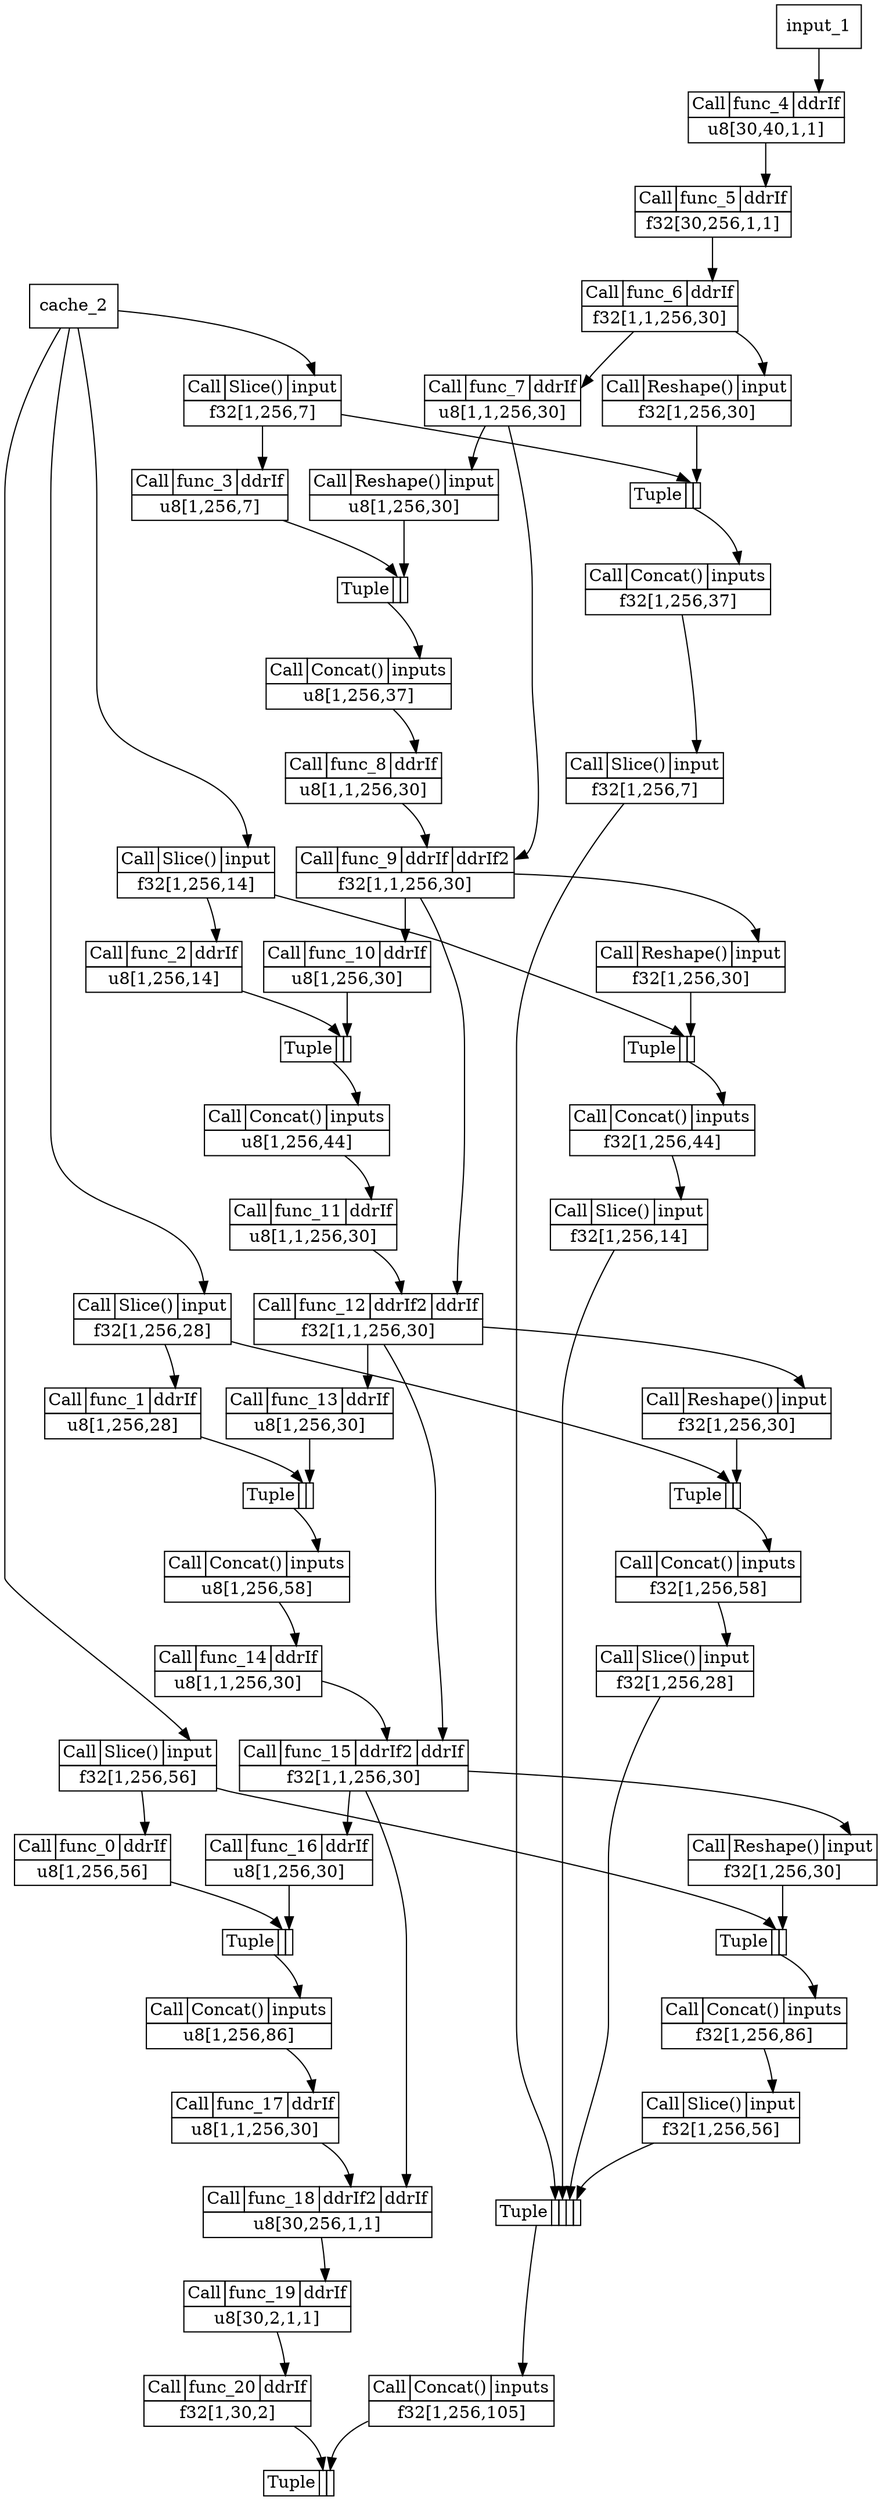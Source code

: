 digraph
{
    "\"0\"" [ label = input_1, shape = rectangle ]
    "\"1\"" [ label = cache_2, shape = rectangle ]
    "\"3\"" [ label = <<table border="0" cellborder="1" cellspacing="0"><tr><td>Call</td><td>func_20</td><td port="P0">ddrIf</td></tr><tr><td colspan="3">f32[1,30,2]</td></tr></table>>, shape = plain ]
    "\"5\"" [ label = <<table border="0" cellborder="1" cellspacing="0"><tr><td>Call</td><td>func_19</td><td port="P0">ddrIf</td></tr><tr><td colspan="3">u8[30,2,1,1]</td></tr></table>>, shape = plain ]
    "\"7\"" [ label = <<table border="0" cellborder="1" cellspacing="0"><tr><td>Call</td><td>func_18</td><td port="P0">ddrIf2</td><td port="P1">ddrIf</td></tr><tr><td colspan="4">u8[30,256,1,1]</td></tr></table>>, shape = plain ]
    "\"9\"" [ label = <<table border="0" cellborder="1" cellspacing="0"><tr><td>Call</td><td>func_17</td><td port="P0">ddrIf</td></tr><tr><td colspan="3">u8[1,1,256,30]</td></tr></table>>, shape = plain ]
    "\"11\"" [ label = <<table border="0" cellborder="1" cellspacing="0"><tr><td>Call</td><td>Concat()</td><td port="P0">inputs</td></tr><tr><td colspan="3">u8[1,256,86]</td></tr></table>>, shape = plain ]
    "\"13\"" [ label = <<table border="0" cellborder="1" cellspacing="0"><tr><td>Call</td><td>func_0</td><td port="P0">ddrIf</td></tr><tr><td colspan="3">u8[1,256,56]</td></tr></table>>, shape = plain ]
    "\"15\"" [ label = <<table border="0" cellborder="1" cellspacing="0"><tr><td>Call</td><td>Slice()</td><td port="P0">input</td></tr><tr><td colspan="3">f32[1,256,56]</td></tr></table>>, shape = plain ]
    "\"16\"" [ label = <<table border="0" cellborder="1" cellspacing="0"><tr><td>Call</td><td>func_16</td><td port="P0">ddrIf</td></tr><tr><td colspan="3">u8[1,256,30]</td></tr></table>>, shape = plain ]
    "\"18\"" [ label = <<table border="0" cellborder="1" cellspacing="0"><tr><td>Call</td><td>func_15</td><td port="P0">ddrIf2</td><td port="P1">ddrIf</td></tr><tr><td colspan="4">f32[1,1,256,30]</td></tr></table>>, shape = plain ]
    "\"20\"" [ label = <<table border="0" cellborder="1" cellspacing="0"><tr><td>Call</td><td>func_14</td><td port="P0">ddrIf</td></tr><tr><td colspan="3">u8[1,1,256,30]</td></tr></table>>, shape = plain ]
    "\"22\"" [ label = <<table border="0" cellborder="1" cellspacing="0"><tr><td>Call</td><td>Concat()</td><td port="P0">inputs</td></tr><tr><td colspan="3">u8[1,256,58]</td></tr></table>>, shape = plain ]
    "\"24\"" [ label = <<table border="0" cellborder="1" cellspacing="0"><tr><td>Call</td><td>func_1</td><td port="P0">ddrIf</td></tr><tr><td colspan="3">u8[1,256,28]</td></tr></table>>, shape = plain ]
    "\"26\"" [ label = <<table border="0" cellborder="1" cellspacing="0"><tr><td>Call</td><td>Slice()</td><td port="P0">input</td></tr><tr><td colspan="3">f32[1,256,28]</td></tr></table>>, shape = plain ]
    "\"27\"" [ label = <<table border="0" cellborder="1" cellspacing="0"><tr><td>Call</td><td>func_13</td><td port="P0">ddrIf</td></tr><tr><td colspan="3">u8[1,256,30]</td></tr></table>>, shape = plain ]
    "\"29\"" [ label = <<table border="0" cellborder="1" cellspacing="0"><tr><td>Call</td><td>func_12</td><td port="P0">ddrIf2</td><td port="P1">ddrIf</td></tr><tr><td colspan="4">f32[1,1,256,30]</td></tr></table>>, shape = plain ]
    "\"31\"" [ label = <<table border="0" cellborder="1" cellspacing="0"><tr><td>Call</td><td>func_11</td><td port="P0">ddrIf</td></tr><tr><td colspan="3">u8[1,1,256,30]</td></tr></table>>, shape = plain ]
    "\"33\"" [ label = <<table border="0" cellborder="1" cellspacing="0"><tr><td>Call</td><td>Concat()</td><td port="P0">inputs</td></tr><tr><td colspan="3">u8[1,256,44]</td></tr></table>>, shape = plain ]
    "\"35\"" [ label = <<table border="0" cellborder="1" cellspacing="0"><tr><td>Call</td><td>func_2</td><td port="P0">ddrIf</td></tr><tr><td colspan="3">u8[1,256,14]</td></tr></table>>, shape = plain ]
    "\"37\"" [ label = <<table border="0" cellborder="1" cellspacing="0"><tr><td>Call</td><td>Slice()</td><td port="P0">input</td></tr><tr><td colspan="3">f32[1,256,14]</td></tr></table>>, shape = plain ]
    "\"38\"" [ label = <<table border="0" cellborder="1" cellspacing="0"><tr><td>Call</td><td>func_10</td><td port="P0">ddrIf</td></tr><tr><td colspan="3">u8[1,256,30]</td></tr></table>>, shape = plain ]
    "\"40\"" [ label = <<table border="0" cellborder="1" cellspacing="0"><tr><td>Call</td><td>func_9</td><td port="P0">ddrIf</td><td port="P1">ddrIf2</td></tr><tr><td colspan="4">f32[1,1,256,30]</td></tr></table>>, shape = plain ]
    "\"42\"" [ label = <<table border="0" cellborder="1" cellspacing="0"><tr><td>Call</td><td>func_8</td><td port="P0">ddrIf</td></tr><tr><td colspan="3">u8[1,1,256,30]</td></tr></table>>, shape = plain ]
    "\"44\"" [ label = <<table border="0" cellborder="1" cellspacing="0"><tr><td>Call</td><td>Concat()</td><td port="P0">inputs</td></tr><tr><td colspan="3">u8[1,256,37]</td></tr></table>>, shape = plain ]
    "\"46\"" [ label = <<table border="0" cellborder="1" cellspacing="0"><tr><td>Call</td><td>func_3</td><td port="P0">ddrIf</td></tr><tr><td colspan="3">u8[1,256,7]</td></tr></table>>, shape = plain ]
    "\"48\"" [ label = <<table border="0" cellborder="1" cellspacing="0"><tr><td>Call</td><td>Slice()</td><td port="P0">input</td></tr><tr><td colspan="3">f32[1,256,7]</td></tr></table>>, shape = plain ]
    "\"49\"" [ label = <<table border="0" cellborder="1" cellspacing="0"><tr><td>Call</td><td>Reshape()</td><td port="P0">input</td></tr><tr><td colspan="3">u8[1,256,30]</td></tr></table>>, shape = plain ]
    "\"50\"" [ label = <<table border="0" cellborder="1" cellspacing="0"><tr><td>Call</td><td>func_7</td><td port="P0">ddrIf</td></tr><tr><td colspan="3">u8[1,1,256,30]</td></tr></table>>, shape = plain ]
    "\"52\"" [ label = <<table border="0" cellborder="1" cellspacing="0"><tr><td>Call</td><td>func_6</td><td port="P0">ddrIf</td></tr><tr><td colspan="3">f32[1,1,256,30]</td></tr></table>>, shape = plain ]
    "\"54\"" [ label = <<table border="0" cellborder="1" cellspacing="0"><tr><td>Call</td><td>func_5</td><td port="P0">ddrIf</td></tr><tr><td colspan="3">f32[30,256,1,1]</td></tr></table>>, shape = plain ]
    "\"56\"" [ label = <<table border="0" cellborder="1" cellspacing="0"><tr><td>Call</td><td>func_4</td><td port="P0">ddrIf</td></tr><tr><td colspan="3">u8[30,40,1,1]</td></tr></table>>, shape = plain ]
    "\"45\"" [ label = <<table border="0" cellborder="1" cellspacing="0"><tr><td>Tuple</td><td port="P0"></td><td port="P1"></td></tr></table>>, shape = plain ]
    "\"34\"" [ label = <<table border="0" cellborder="1" cellspacing="0"><tr><td>Tuple</td><td port="P0"></td><td port="P1"></td></tr></table>>, shape = plain ]
    "\"23\"" [ label = <<table border="0" cellborder="1" cellspacing="0"><tr><td>Tuple</td><td port="P0"></td><td port="P1"></td></tr></table>>, shape = plain ]
    "\"12\"" [ label = <<table border="0" cellborder="1" cellspacing="0"><tr><td>Tuple</td><td port="P0"></td><td port="P1"></td></tr></table>>, shape = plain ]
    "\"58\"" [ label = <<table border="0" cellborder="1" cellspacing="0"><tr><td>Call</td><td>Concat()</td><td port="P0">inputs</td></tr><tr><td colspan="3">f32[1,256,105]</td></tr></table>>, shape = plain ]
    "\"60\"" [ label = <<table border="0" cellborder="1" cellspacing="0"><tr><td>Call</td><td>Slice()</td><td port="P0">input</td></tr><tr><td colspan="3">f32[1,256,7]</td></tr></table>>, shape = plain ]
    "\"61\"" [ label = <<table border="0" cellborder="1" cellspacing="0"><tr><td>Call</td><td>Concat()</td><td port="P0">inputs</td></tr><tr><td colspan="3">f32[1,256,37]</td></tr></table>>, shape = plain ]
    "\"63\"" [ label = <<table border="0" cellborder="1" cellspacing="0"><tr><td>Call</td><td>Reshape()</td><td port="P0">input</td></tr><tr><td colspan="3">f32[1,256,30]</td></tr></table>>, shape = plain ]
    "\"62\"" [ label = <<table border="0" cellborder="1" cellspacing="0"><tr><td>Tuple</td><td port="P0"></td><td port="P1"></td></tr></table>>, shape = plain ]
    "\"64\"" [ label = <<table border="0" cellborder="1" cellspacing="0"><tr><td>Call</td><td>Slice()</td><td port="P0">input</td></tr><tr><td colspan="3">f32[1,256,14]</td></tr></table>>, shape = plain ]
    "\"65\"" [ label = <<table border="0" cellborder="1" cellspacing="0"><tr><td>Call</td><td>Concat()</td><td port="P0">inputs</td></tr><tr><td colspan="3">f32[1,256,44]</td></tr></table>>, shape = plain ]
    "\"67\"" [ label = <<table border="0" cellborder="1" cellspacing="0"><tr><td>Call</td><td>Reshape()</td><td port="P0">input</td></tr><tr><td colspan="3">f32[1,256,30]</td></tr></table>>, shape = plain ]
    "\"66\"" [ label = <<table border="0" cellborder="1" cellspacing="0"><tr><td>Tuple</td><td port="P0"></td><td port="P1"></td></tr></table>>, shape = plain ]
    "\"68\"" [ label = <<table border="0" cellborder="1" cellspacing="0"><tr><td>Call</td><td>Slice()</td><td port="P0">input</td></tr><tr><td colspan="3">f32[1,256,28]</td></tr></table>>, shape = plain ]
    "\"69\"" [ label = <<table border="0" cellborder="1" cellspacing="0"><tr><td>Call</td><td>Concat()</td><td port="P0">inputs</td></tr><tr><td colspan="3">f32[1,256,58]</td></tr></table>>, shape = plain ]
    "\"71\"" [ label = <<table border="0" cellborder="1" cellspacing="0"><tr><td>Call</td><td>Reshape()</td><td port="P0">input</td></tr><tr><td colspan="3">f32[1,256,30]</td></tr></table>>, shape = plain ]
    "\"70\"" [ label = <<table border="0" cellborder="1" cellspacing="0"><tr><td>Tuple</td><td port="P0"></td><td port="P1"></td></tr></table>>, shape = plain ]
    "\"72\"" [ label = <<table border="0" cellborder="1" cellspacing="0"><tr><td>Call</td><td>Slice()</td><td port="P0">input</td></tr><tr><td colspan="3">f32[1,256,56]</td></tr></table>>, shape = plain ]
    "\"73\"" [ label = <<table border="0" cellborder="1" cellspacing="0"><tr><td>Call</td><td>Concat()</td><td port="P0">inputs</td></tr><tr><td colspan="3">f32[1,256,86]</td></tr></table>>, shape = plain ]
    "\"75\"" [ label = <<table border="0" cellborder="1" cellspacing="0"><tr><td>Call</td><td>Reshape()</td><td port="P0">input</td></tr><tr><td colspan="3">f32[1,256,30]</td></tr></table>>, shape = plain ]
    "\"74\"" [ label = <<table border="0" cellborder="1" cellspacing="0"><tr><td>Tuple</td><td port="P0"></td><td port="P1"></td></tr></table>>, shape = plain ]
    "\"59\"" [ label = <<table border="0" cellborder="1" cellspacing="0"><tr><td>Tuple</td><td port="P0"></td><td port="P1"></td><td port="P2"></td><td port="P3"></td></tr></table>>, shape = plain ]
    "\"2\"" [ label = <<table border="0" cellborder="1" cellspacing="0"><tr><td>Tuple</td><td port="P0"></td><td port="P1"></td></tr></table>>, shape = plain ]

    "\"1\"" -> "\"15\"":P0
    "\"15\"" -> "\"13\"":P0
    "\"1\"" -> "\"26\"":P0
    "\"26\"" -> "\"24\"":P0
    "\"1\"" -> "\"37\"":P0
    "\"37\"" -> "\"35\"":P0
    "\"1\"" -> "\"48\"":P0
    "\"48\"" -> "\"46\"":P0
    "\"0\"" -> "\"56\"":P0
    "\"56\"" -> "\"54\"":P0
    "\"54\"" -> "\"52\"":P0
    "\"52\"" -> "\"50\"":P0
    "\"50\"" -> "\"49\"":P0
    "\"46\"" -> "\"45\"":P0
    "\"49\"" -> "\"45\"":P1
    "\"45\"" -> "\"44\"":P0
    "\"44\"" -> "\"42\"":P0
    "\"42\"" -> "\"40\"":P0
    "\"50\"" -> "\"40\"":P1
    "\"40\"" -> "\"38\"":P0
    "\"35\"" -> "\"34\"":P0
    "\"38\"" -> "\"34\"":P1
    "\"34\"" -> "\"33\"":P0
    "\"33\"" -> "\"31\"":P0
    "\"31\"" -> "\"29\"":P0
    "\"40\"" -> "\"29\"":P1
    "\"29\"" -> "\"27\"":P0
    "\"24\"" -> "\"23\"":P0
    "\"27\"" -> "\"23\"":P1
    "\"23\"" -> "\"22\"":P0
    "\"22\"" -> "\"20\"":P0
    "\"20\"" -> "\"18\"":P0
    "\"29\"" -> "\"18\"":P1
    "\"18\"" -> "\"16\"":P0
    "\"13\"" -> "\"12\"":P0
    "\"16\"" -> "\"12\"":P1
    "\"12\"" -> "\"11\"":P0
    "\"11\"" -> "\"9\"":P0
    "\"9\"" -> "\"7\"":P0
    "\"18\"" -> "\"7\"":P1
    "\"7\"" -> "\"5\"":P0
    "\"5\"" -> "\"3\"":P0
    "\"52\"" -> "\"63\"":P0
    "\"48\"" -> "\"62\"":P0
    "\"63\"" -> "\"62\"":P1
    "\"62\"" -> "\"61\"":P0
    "\"61\"" -> "\"60\"":P0
    "\"40\"" -> "\"67\"":P0
    "\"37\"" -> "\"66\"":P0
    "\"67\"" -> "\"66\"":P1
    "\"66\"" -> "\"65\"":P0
    "\"65\"" -> "\"64\"":P0
    "\"29\"" -> "\"71\"":P0
    "\"26\"" -> "\"70\"":P0
    "\"71\"" -> "\"70\"":P1
    "\"70\"" -> "\"69\"":P0
    "\"69\"" -> "\"68\"":P0
    "\"18\"" -> "\"75\"":P0
    "\"15\"" -> "\"74\"":P0
    "\"75\"" -> "\"74\"":P1
    "\"74\"" -> "\"73\"":P0
    "\"73\"" -> "\"72\"":P0
    "\"60\"" -> "\"59\"":P0
    "\"64\"" -> "\"59\"":P1
    "\"68\"" -> "\"59\"":P2
    "\"72\"" -> "\"59\"":P3
    "\"59\"" -> "\"58\"":P0
    "\"3\"" -> "\"2\"":P0
    "\"58\"" -> "\"2\"":P1
}